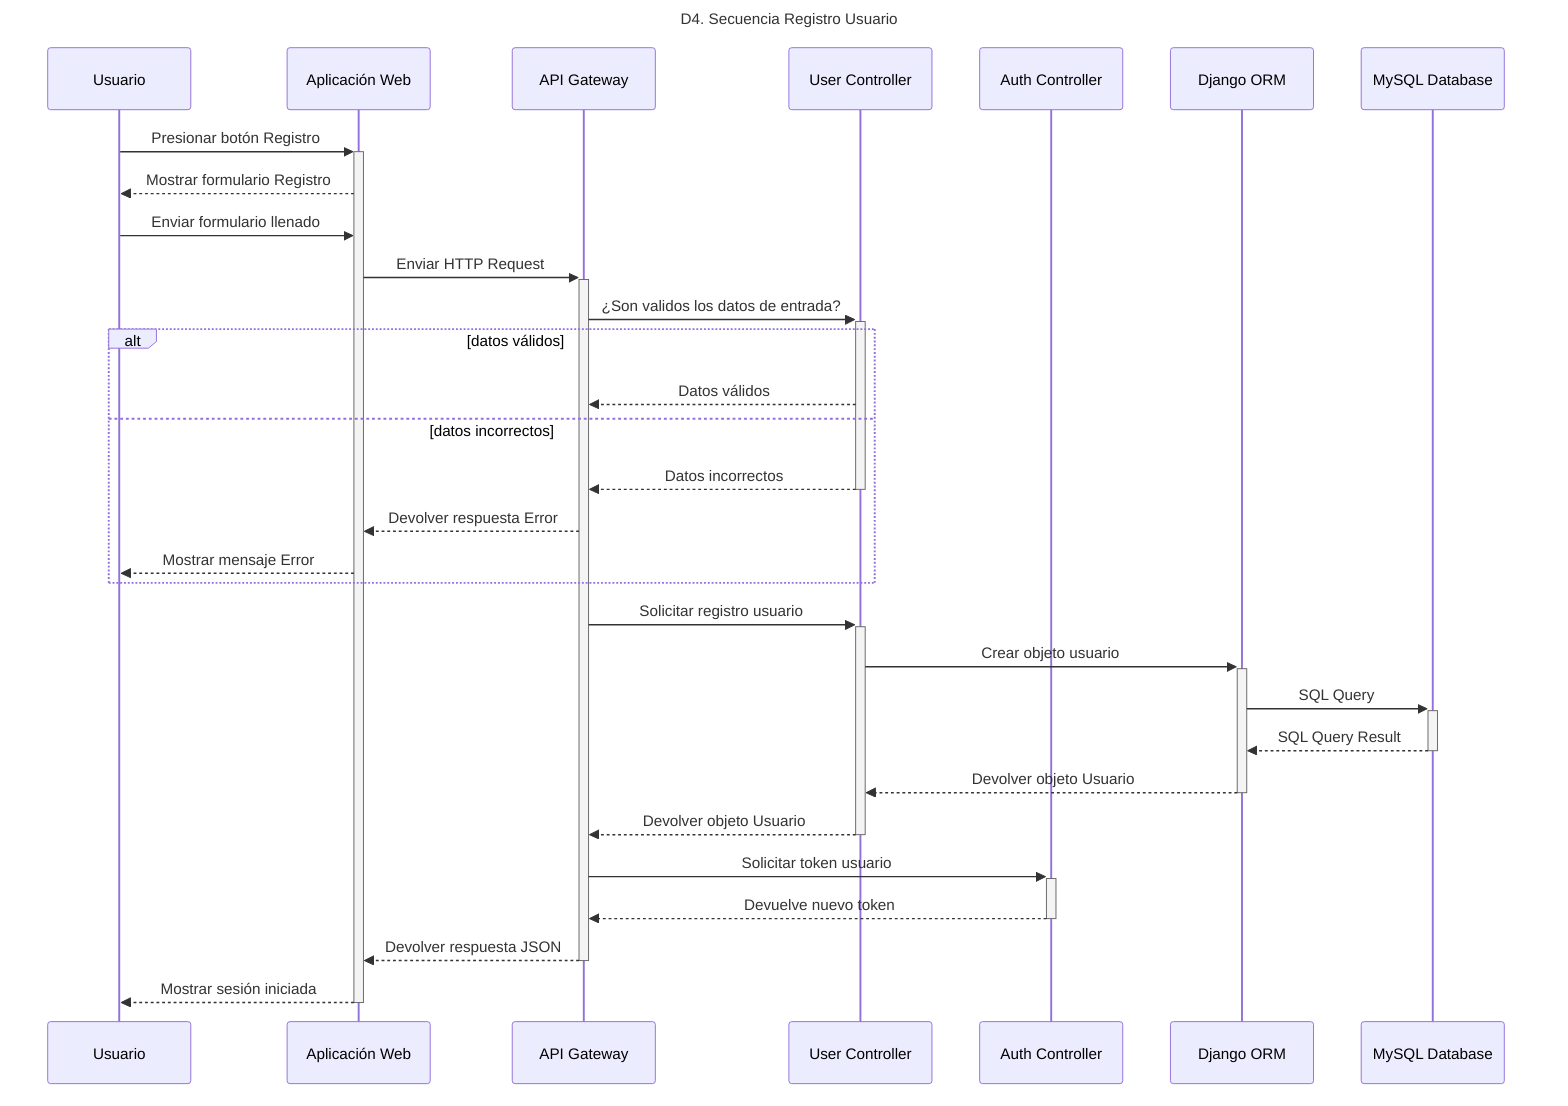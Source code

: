 sequenceDiagram
    Title: D4. Secuencia Registro Usuario
    participant User as Usuario
    participant WebApp as Aplicación Web
    participant API as API Gateway
    participant UserC as User Controller
    participant AuthC as Auth Controller
    participant DjangoORM as Django ORM
    participant MySQLDB as MySQL Database
    User->>+WebApp: Presionar botón Registro
    WebApp-->>User: Mostrar formulario Registro
    User->>WebApp: Enviar formulario llenado
    WebApp->>+API: Enviar HTTP Request
    API->>+UserC: ¿Son validos los datos de entrada?
    alt datos válidos
        UserC-->>API: Datos válidos   
    else datos incorrectos
        UserC-->>-API: Datos incorrectos
        API-->>WebApp: Devolver respuesta Error
        WebApp-->>User: Mostrar mensaje Error
    end
    API->>+UserC: Solicitar registro usuario
    UserC->>+DjangoORM: Crear objeto usuario
    DjangoORM->>+MySQLDB: SQL Query
    MySQLDB-->>-DjangoORM: SQL Query Result
    DjangoORM-->>-UserC: Devolver objeto Usuario
    UserC-->>-API: Devolver objeto Usuario
    API->>+AuthC: Solicitar token usuario
    AuthC-->>-API: Devuelve nuevo token
    API-->>-WebApp: Devolver respuesta JSON
    WebApp-->>-User: Mostrar sesión iniciada